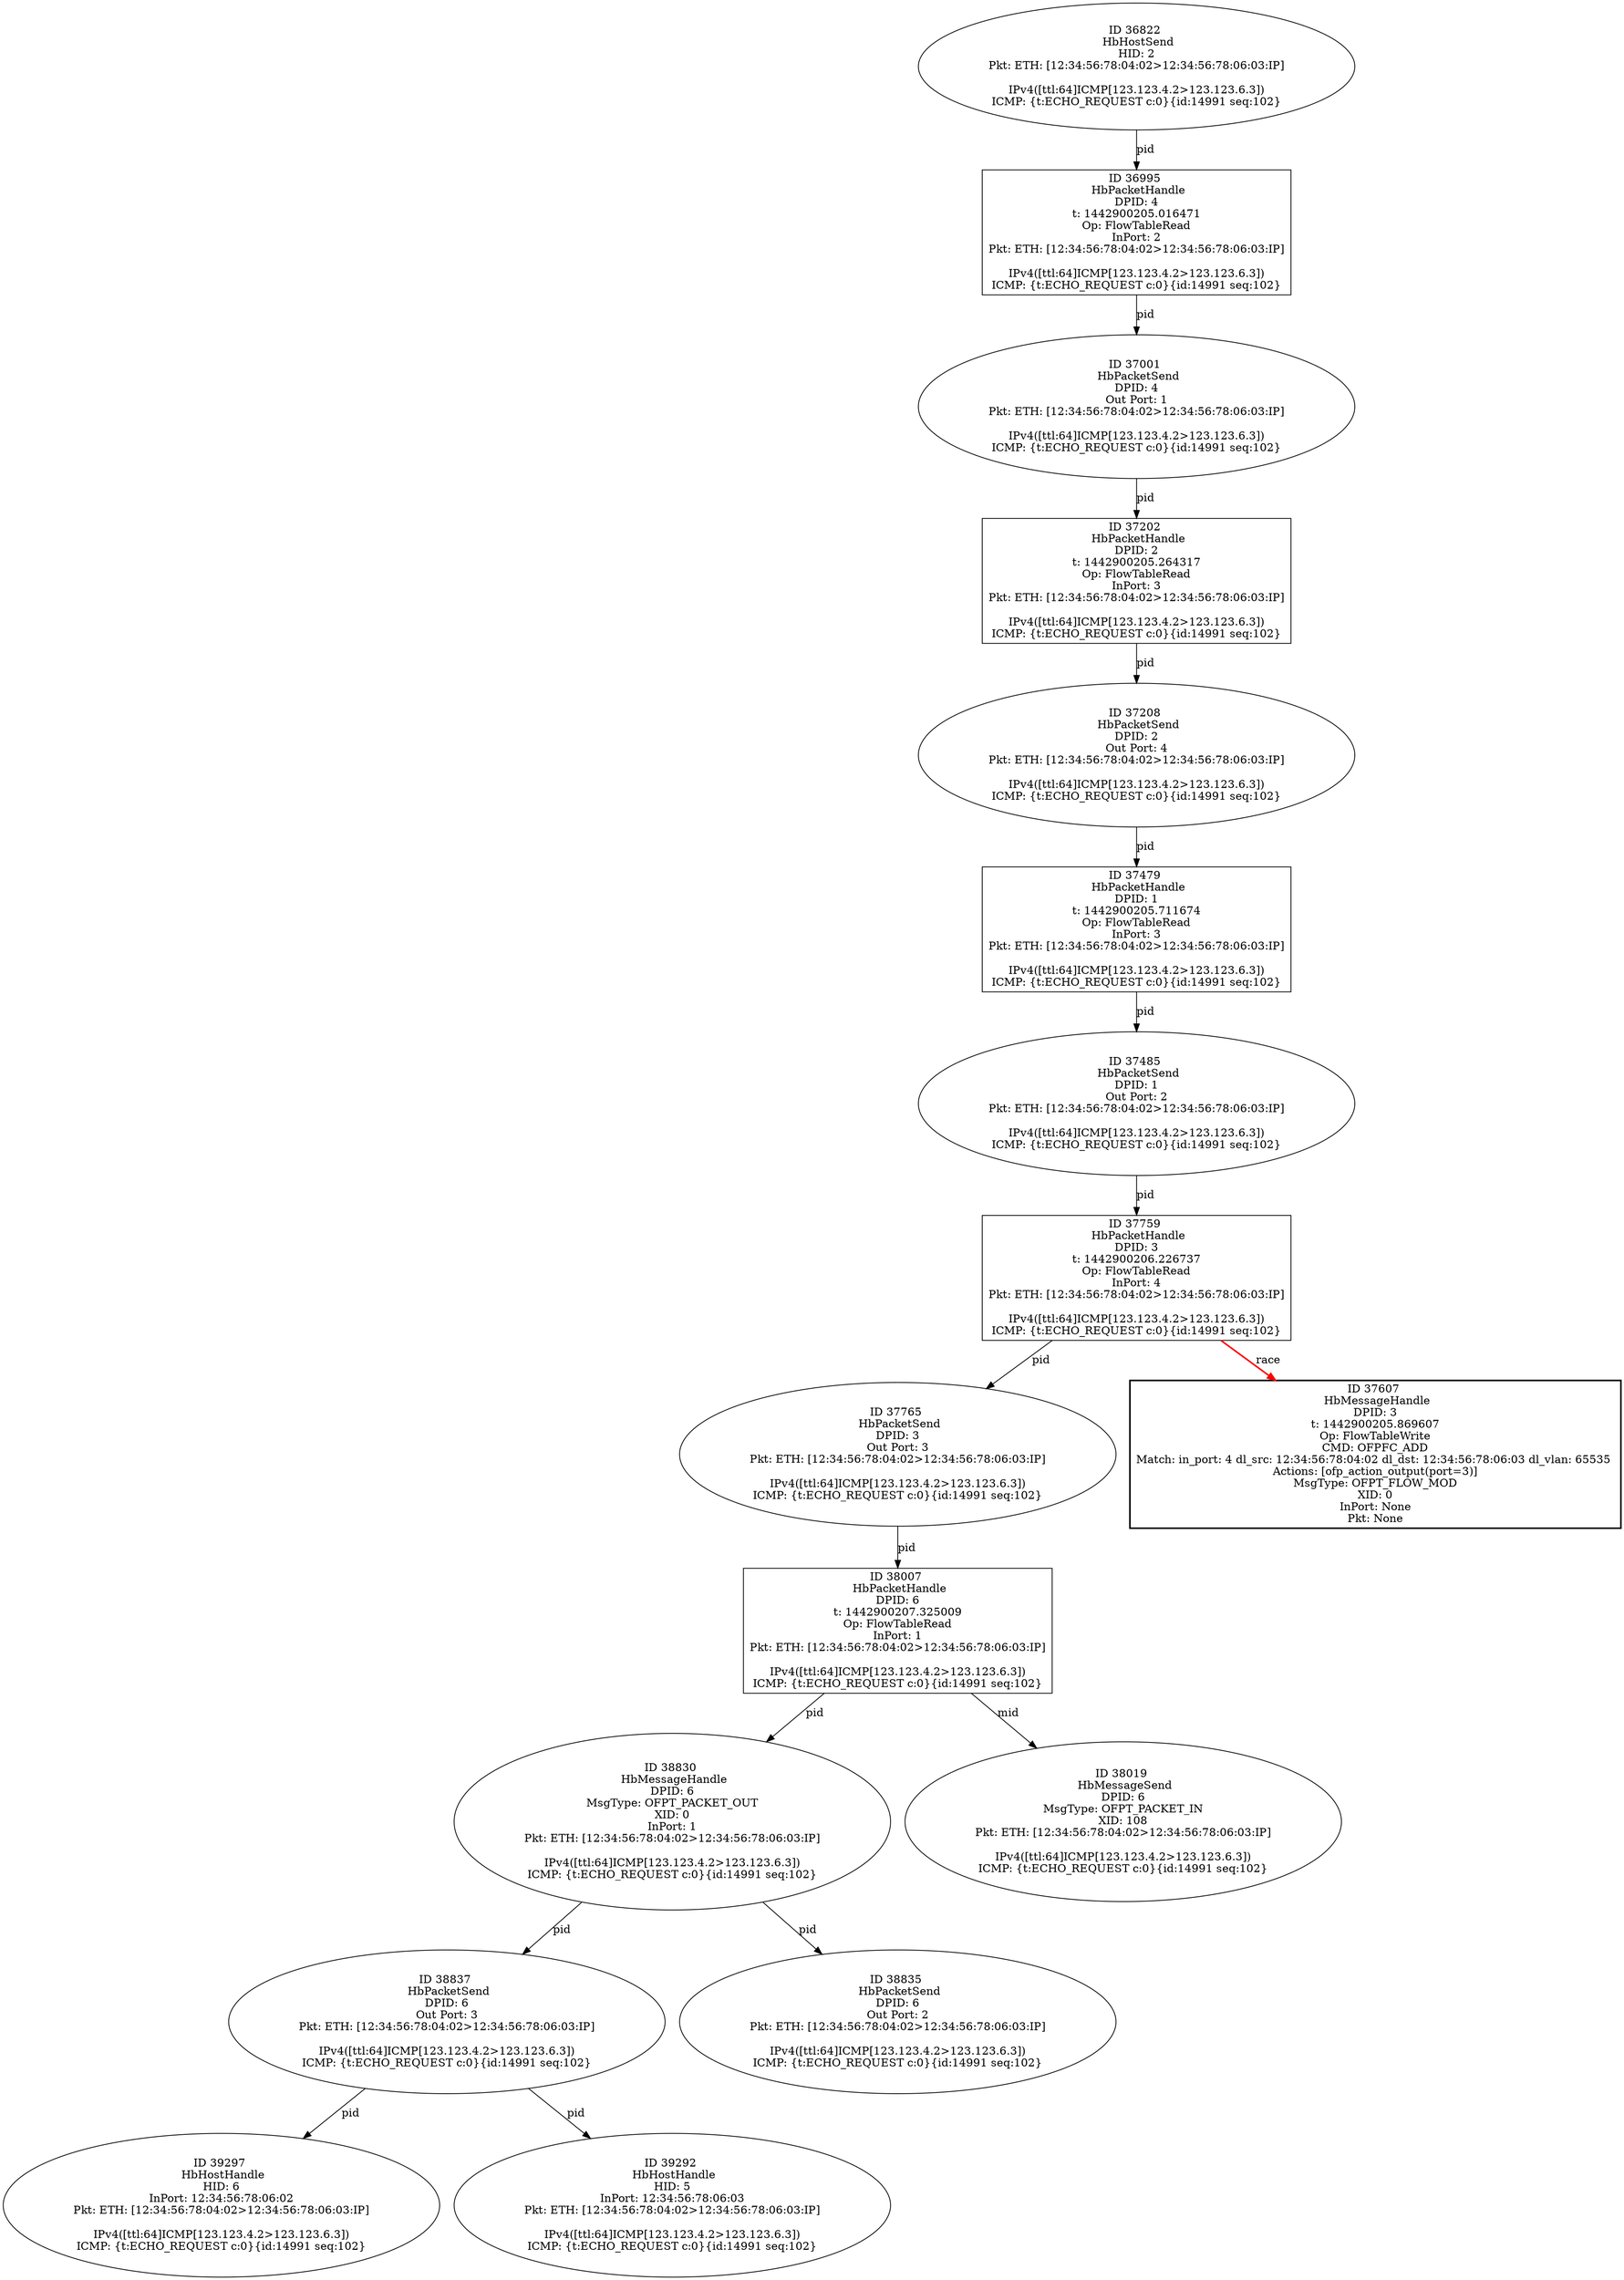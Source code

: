 strict digraph G {
39297 [shape=oval, event=<hb_events.HbHostHandle object at 0x1106970d0>, label="ID 39297 
 HbHostHandle
HID: 6
InPort: 12:34:56:78:06:02
Pkt: ETH: [12:34:56:78:04:02>12:34:56:78:06:03:IP]

IPv4([ttl:64]ICMP[123.123.4.2>123.123.6.3])
ICMP: {t:ECHO_REQUEST c:0}{id:14991 seq:102}"];
36995 [shape=box, event=<hb_events.HbPacketHandle object at 0x10f970ed0>, label="ID 36995 
 HbPacketHandle
DPID: 4
t: 1442900205.016471
Op: FlowTableRead
InPort: 2
Pkt: ETH: [12:34:56:78:04:02>12:34:56:78:06:03:IP]

IPv4([ttl:64]ICMP[123.123.4.2>123.123.6.3])
ICMP: {t:ECHO_REQUEST c:0}{id:14991 seq:102}"];
37765 [shape=oval, event=<hb_events.HbPacketSend object at 0x10fdd8bd0>, label="ID 37765 
 HbPacketSend
DPID: 3
Out Port: 3
Pkt: ETH: [12:34:56:78:04:02>12:34:56:78:06:03:IP]

IPv4([ttl:64]ICMP[123.123.4.2>123.123.6.3])
ICMP: {t:ECHO_REQUEST c:0}{id:14991 seq:102}"];
37479 [shape=box, event=<hb_events.HbPacketHandle object at 0x10fbf1b50>, label="ID 37479 
 HbPacketHandle
DPID: 1
t: 1442900205.711674
Op: FlowTableRead
InPort: 3
Pkt: ETH: [12:34:56:78:04:02>12:34:56:78:06:03:IP]

IPv4([ttl:64]ICMP[123.123.4.2>123.123.6.3])
ICMP: {t:ECHO_REQUEST c:0}{id:14991 seq:102}"];
37001 [shape=oval, event=<hb_events.HbPacketSend object at 0x10f9761d0>, label="ID 37001 
 HbPacketSend
DPID: 4
Out Port: 1
Pkt: ETH: [12:34:56:78:04:02>12:34:56:78:06:03:IP]

IPv4([ttl:64]ICMP[123.123.4.2>123.123.6.3])
ICMP: {t:ECHO_REQUEST c:0}{id:14991 seq:102}"];
37607 [shape=box, style=bold, event=<hb_events.HbMessageHandle object at 0x10fcb2110>, label="ID 37607 
 HbMessageHandle
DPID: 3
t: 1442900205.869607
Op: FlowTableWrite
CMD: OFPFC_ADD
Match: in_port: 4 dl_src: 12:34:56:78:04:02 dl_dst: 12:34:56:78:06:03 dl_vlan: 65535 
Actions: [ofp_action_output(port=3)]
MsgType: OFPT_FLOW_MOD
XID: 0
InPort: None
Pkt: None"];
37485 [shape=oval, event=<hb_events.HbPacketSend object at 0x10fbf14d0>, label="ID 37485 
 HbPacketSend
DPID: 1
Out Port: 2
Pkt: ETH: [12:34:56:78:04:02>12:34:56:78:06:03:IP]

IPv4([ttl:64]ICMP[123.123.4.2>123.123.6.3])
ICMP: {t:ECHO_REQUEST c:0}{id:14991 seq:102}"];
38830 [shape=oval, event=<hb_events.HbMessageHandle object at 0x1105aa450>, label="ID 38830 
 HbMessageHandle
DPID: 6
MsgType: OFPT_PACKET_OUT
XID: 0
InPort: 1
Pkt: ETH: [12:34:56:78:04:02>12:34:56:78:06:03:IP]

IPv4([ttl:64]ICMP[123.123.4.2>123.123.6.3])
ICMP: {t:ECHO_REQUEST c:0}{id:14991 seq:102}"];
37202 [shape=box, event=<hb_events.HbPacketHandle object at 0x10fa29590>, label="ID 37202 
 HbPacketHandle
DPID: 2
t: 1442900205.264317
Op: FlowTableRead
InPort: 3
Pkt: ETH: [12:34:56:78:04:02>12:34:56:78:06:03:IP]

IPv4([ttl:64]ICMP[123.123.4.2>123.123.6.3])
ICMP: {t:ECHO_REQUEST c:0}{id:14991 seq:102}"];
38019 [shape=oval, event=<hb_events.HbMessageSend object at 0x10ff8f4d0>, label="ID 38019 
 HbMessageSend
DPID: 6
MsgType: OFPT_PACKET_IN
XID: 108
Pkt: ETH: [12:34:56:78:04:02>12:34:56:78:06:03:IP]

IPv4([ttl:64]ICMP[123.123.4.2>123.123.6.3])
ICMP: {t:ECHO_REQUEST c:0}{id:14991 seq:102}"];
38837 [shape=oval, event=<hb_events.HbPacketSend object at 0x1105af410>, label="ID 38837 
 HbPacketSend
DPID: 6
Out Port: 3
Pkt: ETH: [12:34:56:78:04:02>12:34:56:78:06:03:IP]

IPv4([ttl:64]ICMP[123.123.4.2>123.123.6.3])
ICMP: {t:ECHO_REQUEST c:0}{id:14991 seq:102}"];
36822 [shape=oval, event=<hb_events.HbHostSend object at 0x10f86b250>, label="ID 36822 
 HbHostSend
HID: 2
Pkt: ETH: [12:34:56:78:04:02>12:34:56:78:06:03:IP]

IPv4([ttl:64]ICMP[123.123.4.2>123.123.6.3])
ICMP: {t:ECHO_REQUEST c:0}{id:14991 seq:102}"];
38007 [shape=box, event=<hb_events.HbPacketHandle object at 0x10ff8f0d0>, label="ID 38007 
 HbPacketHandle
DPID: 6
t: 1442900207.325009
Op: FlowTableRead
InPort: 1
Pkt: ETH: [12:34:56:78:04:02>12:34:56:78:06:03:IP]

IPv4([ttl:64]ICMP[123.123.4.2>123.123.6.3])
ICMP: {t:ECHO_REQUEST c:0}{id:14991 seq:102}"];
37208 [shape=oval, event=<hb_events.HbPacketSend object at 0x10fa29810>, label="ID 37208 
 HbPacketSend
DPID: 2
Out Port: 4
Pkt: ETH: [12:34:56:78:04:02>12:34:56:78:06:03:IP]

IPv4([ttl:64]ICMP[123.123.4.2>123.123.6.3])
ICMP: {t:ECHO_REQUEST c:0}{id:14991 seq:102}"];
39292 [shape=oval, event=<hb_events.HbHostHandle object at 0x110692c10>, label="ID 39292 
 HbHostHandle
HID: 5
InPort: 12:34:56:78:06:03
Pkt: ETH: [12:34:56:78:04:02>12:34:56:78:06:03:IP]

IPv4([ttl:64]ICMP[123.123.4.2>123.123.6.3])
ICMP: {t:ECHO_REQUEST c:0}{id:14991 seq:102}"];
38835 [shape=oval, event=<hb_events.HbPacketSend object at 0x1105af1d0>, label="ID 38835 
 HbPacketSend
DPID: 6
Out Port: 2
Pkt: ETH: [12:34:56:78:04:02>12:34:56:78:06:03:IP]

IPv4([ttl:64]ICMP[123.123.4.2>123.123.6.3])
ICMP: {t:ECHO_REQUEST c:0}{id:14991 seq:102}"];
37759 [shape=box, event=<hb_events.HbPacketHandle object at 0x10fde4bd0>, label="ID 37759 
 HbPacketHandle
DPID: 3
t: 1442900206.226737
Op: FlowTableRead
InPort: 4
Pkt: ETH: [12:34:56:78:04:02>12:34:56:78:06:03:IP]

IPv4([ttl:64]ICMP[123.123.4.2>123.123.6.3])
ICMP: {t:ECHO_REQUEST c:0}{id:14991 seq:102}"];
36995 -> 37001  [rel=pid, label=pid];
37765 -> 38007  [rel=pid, label=pid];
37479 -> 37485  [rel=pid, label=pid];
37001 -> 37202  [rel=pid, label=pid];
37485 -> 37759  [rel=pid, label=pid];
38830 -> 38835  [rel=pid, label=pid];
38830 -> 38837  [rel=pid, label=pid];
37202 -> 37208  [rel=pid, label=pid];
38837 -> 39297  [rel=pid, label=pid];
38837 -> 39292  [rel=pid, label=pid];
36822 -> 36995  [rel=pid, label=pid];
38007 -> 38019  [rel=mid, label=mid];
38007 -> 38830  [rel=pid, label=pid];
37208 -> 37479  [rel=pid, label=pid];
37759 -> 37765  [rel=pid, label=pid];
37759 -> 37607  [harmful=True, color=red, style=bold, rel=race, label=race];
}
